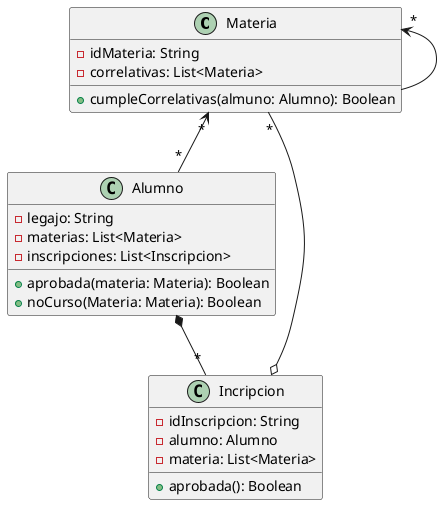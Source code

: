 @startuml
'https://plantuml.com/class-diagram

class Materia
class Alumno
class Incripcion

Alumno  *-- "*" Incripcion
Materia "*" <-- "*" Alumno
Materia "*" --o Incripcion
Materia "*" <-- Materia

class Materia {
-idMateria: String
-correlativas: List<Materia>
+cumpleCorrelativas(almuno: Alumno): Boolean
}

class Alumno {
-legajo: String
-materias: List<Materia>
-inscripciones: List<Inscripcion>
+aprobada(materia: Materia): Boolean
+noCurso(Materia: Materia): Boolean
}

class Incripcion {
-idInscripcion: String
-alumno: Alumno
-materia: List<Materia>
+aprobada(): Boolean
}
@enduml